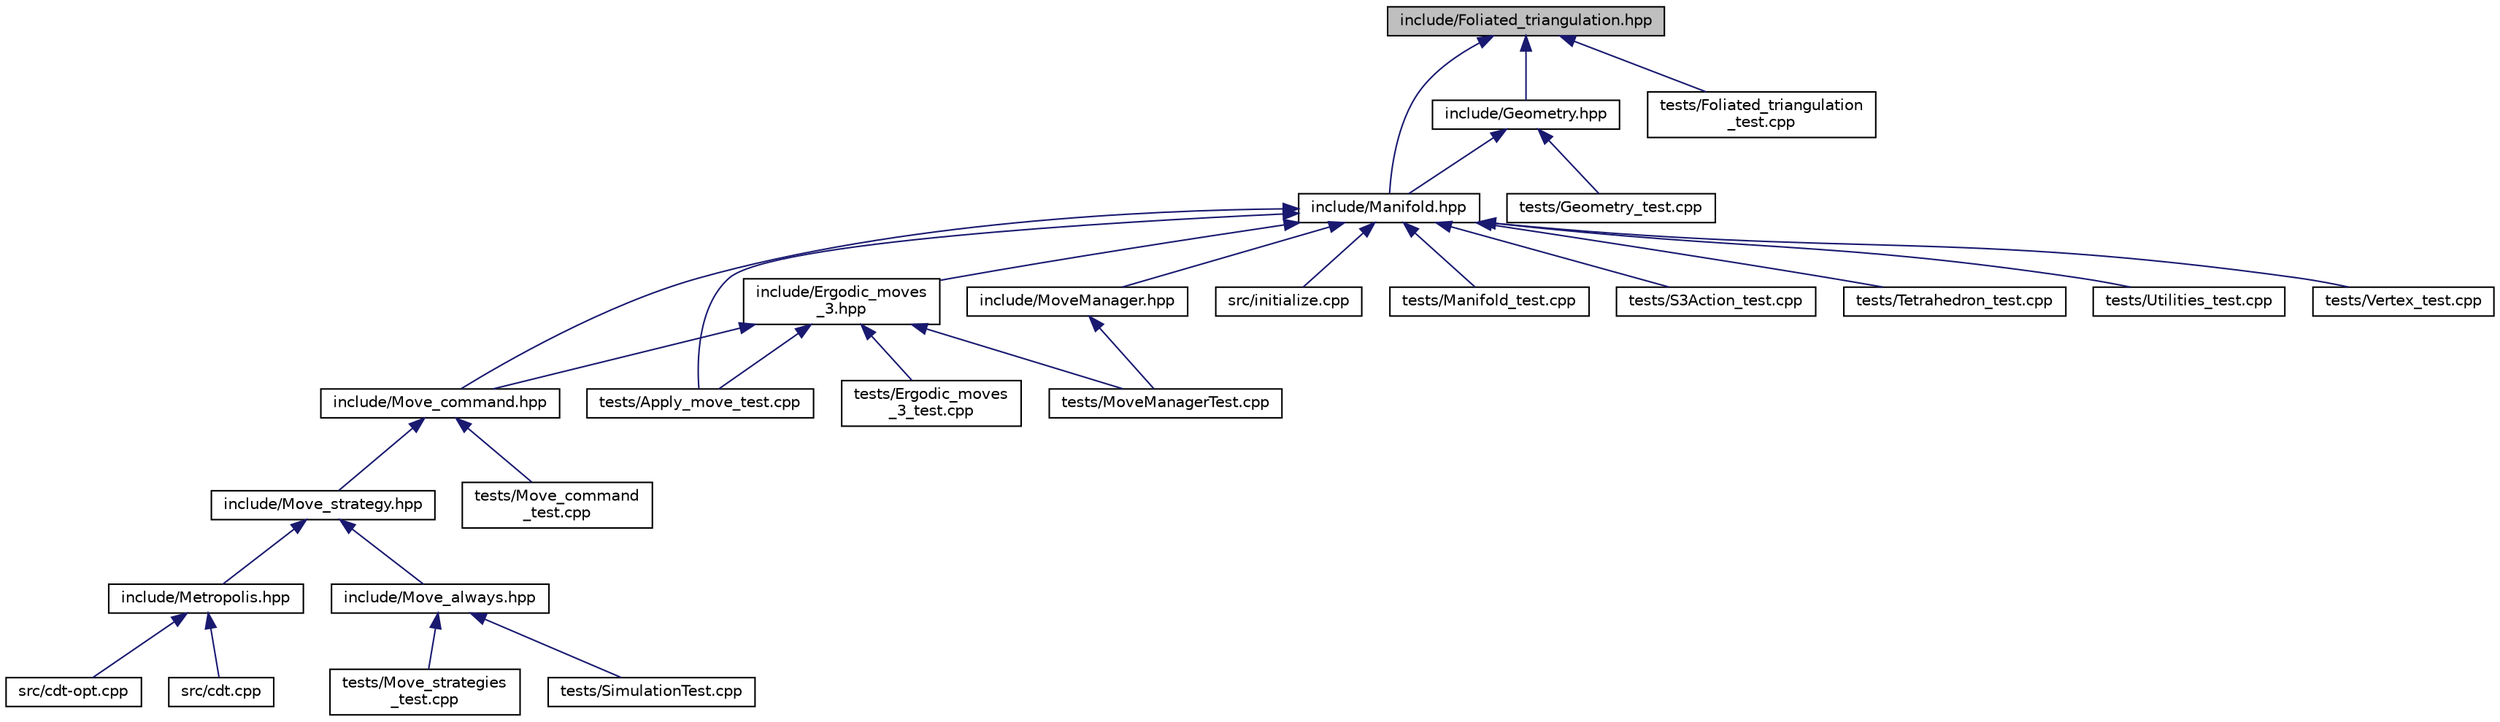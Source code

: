 digraph "include/Foliated_triangulation.hpp"
{
 // LATEX_PDF_SIZE
  edge [fontname="Helvetica",fontsize="10",labelfontname="Helvetica",labelfontsize="10"];
  node [fontname="Helvetica",fontsize="10",shape=record];
  Node1 [label="include/Foliated_triangulation.hpp",height=0.2,width=0.4,color="black", fillcolor="grey75", style="filled", fontcolor="black",tooltip="Create foliated spherical triangulations."];
  Node1 -> Node2 [dir="back",color="midnightblue",fontsize="10",style="solid",fontname="Helvetica"];
  Node2 [label="include/Manifold.hpp",height=0.2,width=0.4,color="black", fillcolor="white", style="filled",URL="$_manifold_8hpp.html",tooltip="Data structures for manifolds."];
  Node2 -> Node3 [dir="back",color="midnightblue",fontsize="10",style="solid",fontname="Helvetica"];
  Node3 [label="include/Ergodic_moves\l_3.hpp",height=0.2,width=0.4,color="black", fillcolor="white", style="filled",URL="$_ergodic__moves__3_8hpp.html",tooltip="Pachner moves on 2+1 dimensional foliated Delaunay triangulations."];
  Node3 -> Node4 [dir="back",color="midnightblue",fontsize="10",style="solid",fontname="Helvetica"];
  Node4 [label="include/Move_command.hpp",height=0.2,width=0.4,color="black", fillcolor="white", style="filled",URL="$_move__command_8hpp.html",tooltip="Do ergodic moves using the Command pattern."];
  Node4 -> Node5 [dir="back",color="midnightblue",fontsize="10",style="solid",fontname="Helvetica"];
  Node5 [label="include/Move_strategy.hpp",height=0.2,width=0.4,color="black", fillcolor="white", style="filled",URL="$_move__strategy_8hpp_source.html",tooltip=" "];
  Node5 -> Node6 [dir="back",color="midnightblue",fontsize="10",style="solid",fontname="Helvetica"];
  Node6 [label="include/Metropolis.hpp",height=0.2,width=0.4,color="black", fillcolor="white", style="filled",URL="$_metropolis_8hpp.html",tooltip="Perform Metropolis-Hastings algorithm on Delaunay Triangulations."];
  Node6 -> Node7 [dir="back",color="midnightblue",fontsize="10",style="solid",fontname="Helvetica"];
  Node7 [label="src/cdt-opt.cpp",height=0.2,width=0.4,color="black", fillcolor="white", style="filled",URL="$cdt-opt_8cpp.html",tooltip="Outputs values to determine optimizations."];
  Node6 -> Node8 [dir="back",color="midnightblue",fontsize="10",style="solid",fontname="Helvetica"];
  Node8 [label="src/cdt.cpp",height=0.2,width=0.4,color="black", fillcolor="white", style="filled",URL="$cdt_8cpp.html",tooltip="The main executable."];
  Node5 -> Node9 [dir="back",color="midnightblue",fontsize="10",style="solid",fontname="Helvetica"];
  Node9 [label="include/Move_always.hpp",height=0.2,width=0.4,color="black", fillcolor="white", style="filled",URL="$_move__always_8hpp.html",tooltip="Always randomly selects moves to perform on Delaunay Triangulations."];
  Node9 -> Node10 [dir="back",color="midnightblue",fontsize="10",style="solid",fontname="Helvetica"];
  Node10 [label="tests/Move_strategies\l_test.cpp",height=0.2,width=0.4,color="black", fillcolor="white", style="filled",URL="$_move__strategies__test_8cpp.html",tooltip="Tests for the Metropolis-Hastings algorithm."];
  Node9 -> Node11 [dir="back",color="midnightblue",fontsize="10",style="solid",fontname="Helvetica"];
  Node11 [label="tests/SimulationTest.cpp",height=0.2,width=0.4,color="black", fillcolor="white", style="filled",URL="$_simulation_test_8cpp_source.html",tooltip=" "];
  Node4 -> Node12 [dir="back",color="midnightblue",fontsize="10",style="solid",fontname="Helvetica"];
  Node12 [label="tests/Move_command\l_test.cpp",height=0.2,width=0.4,color="black", fillcolor="white", style="filled",URL="$_move__command__test_8cpp.html",tooltip="Tests for moves."];
  Node3 -> Node13 [dir="back",color="midnightblue",fontsize="10",style="solid",fontname="Helvetica"];
  Node13 [label="tests/Apply_move_test.cpp",height=0.2,width=0.4,color="black", fillcolor="white", style="filled",URL="$_apply__move__test_8cpp.html",tooltip="Apply ergodic moves to manifolds."];
  Node3 -> Node14 [dir="back",color="midnightblue",fontsize="10",style="solid",fontname="Helvetica"];
  Node14 [label="tests/Ergodic_moves\l_3_test.cpp",height=0.2,width=0.4,color="black", fillcolor="white", style="filled",URL="$_ergodic__moves__3__test_8cpp.html",tooltip="Tests for ergodic moves on foliated triangulations."];
  Node3 -> Node15 [dir="back",color="midnightblue",fontsize="10",style="solid",fontname="Helvetica"];
  Node15 [label="tests/MoveManagerTest.cpp",height=0.2,width=0.4,color="black", fillcolor="white", style="filled",URL="$_move_manager_test_8cpp.html",tooltip="Tests for the MoveManager RAII class."];
  Node2 -> Node4 [dir="back",color="midnightblue",fontsize="10",style="solid",fontname="Helvetica"];
  Node2 -> Node16 [dir="back",color="midnightblue",fontsize="10",style="solid",fontname="Helvetica"];
  Node16 [label="include/MoveManager.hpp",height=0.2,width=0.4,color="black", fillcolor="white", style="filled",URL="$_move_manager_8hpp.html",tooltip="RAII class to manage exception-safe foliation-preserving Pachner moves."];
  Node16 -> Node15 [dir="back",color="midnightblue",fontsize="10",style="solid",fontname="Helvetica"];
  Node2 -> Node17 [dir="back",color="midnightblue",fontsize="10",style="solid",fontname="Helvetica"];
  Node17 [label="src/initialize.cpp",height=0.2,width=0.4,color="black", fillcolor="white", style="filled",URL="$initialize_8cpp.html",tooltip="Generates initial spacetimes."];
  Node2 -> Node13 [dir="back",color="midnightblue",fontsize="10",style="solid",fontname="Helvetica"];
  Node2 -> Node18 [dir="back",color="midnightblue",fontsize="10",style="solid",fontname="Helvetica"];
  Node18 [label="tests/Manifold_test.cpp",height=0.2,width=0.4,color="black", fillcolor="white", style="filled",URL="$_manifold__test_8cpp.html",tooltip="Tests of new manifold data structure."];
  Node2 -> Node19 [dir="back",color="midnightblue",fontsize="10",style="solid",fontname="Helvetica"];
  Node19 [label="tests/S3Action_test.cpp",height=0.2,width=0.4,color="black", fillcolor="white", style="filled",URL="$_s3_action__test_8cpp.html",tooltip="Tests for the S3 action functions."];
  Node2 -> Node20 [dir="back",color="midnightblue",fontsize="10",style="solid",fontname="Helvetica"];
  Node20 [label="tests/Tetrahedron_test.cpp",height=0.2,width=0.4,color="black", fillcolor="white", style="filled",URL="$_tetrahedron__test_8cpp.html",tooltip="Tests for 3D triangulated and foliated tetrahedrons."];
  Node2 -> Node21 [dir="back",color="midnightblue",fontsize="10",style="solid",fontname="Helvetica"];
  Node21 [label="tests/Utilities_test.cpp",height=0.2,width=0.4,color="black", fillcolor="white", style="filled",URL="$_utilities__test_8cpp.html",tooltip="Tests on utility functions."];
  Node2 -> Node22 [dir="back",color="midnightblue",fontsize="10",style="solid",fontname="Helvetica"];
  Node22 [label="tests/Vertex_test.cpp",height=0.2,width=0.4,color="black", fillcolor="white", style="filled",URL="$_vertex__test_8cpp.html",tooltip="Tests on vertices."];
  Node1 -> Node23 [dir="back",color="midnightblue",fontsize="10",style="solid",fontname="Helvetica"];
  Node23 [label="include/Geometry.hpp",height=0.2,width=0.4,color="black", fillcolor="white", style="filled",URL="$_geometry_8hpp.html",tooltip="Data structures for geometry."];
  Node23 -> Node2 [dir="back",color="midnightblue",fontsize="10",style="solid",fontname="Helvetica"];
  Node23 -> Node24 [dir="back",color="midnightblue",fontsize="10",style="solid",fontname="Helvetica"];
  Node24 [label="tests/Geometry_test.cpp",height=0.2,width=0.4,color="black", fillcolor="white", style="filled",URL="$_geometry__test_8cpp.html",tooltip="Tests of new geometry data structure."];
  Node1 -> Node25 [dir="back",color="midnightblue",fontsize="10",style="solid",fontname="Helvetica"];
  Node25 [label="tests/Foliated_triangulation\l_test.cpp",height=0.2,width=0.4,color="black", fillcolor="white", style="filled",URL="$_foliated__triangulation__test_8cpp.html",tooltip="Tests for foliated triangulations."];
}

